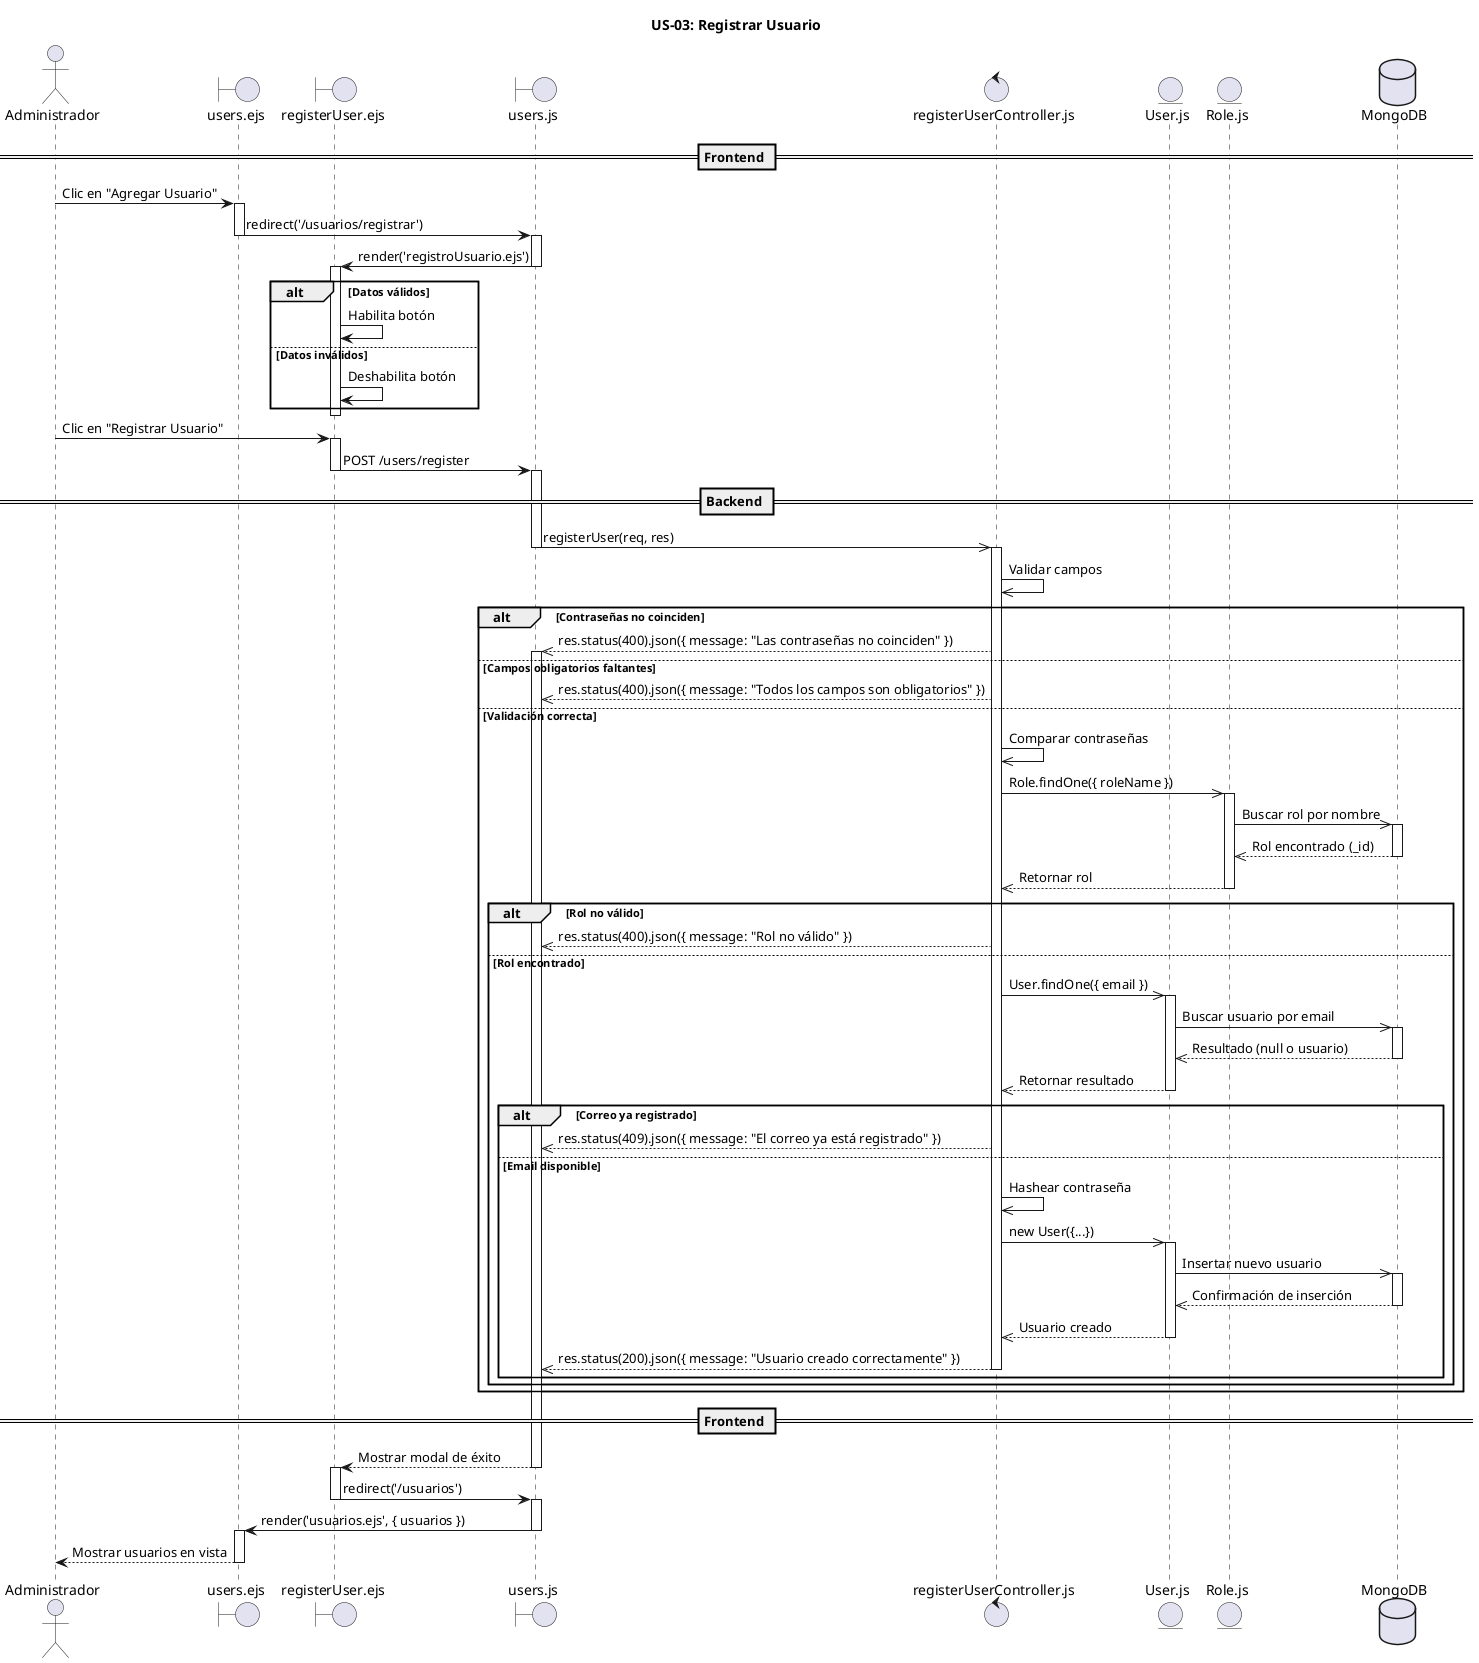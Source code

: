 @startuml
title US-03: Registrar Usuario

actor Administrador

boundary "users.ejs" as VistaUsuarios
boundary "registerUser.ejs" as VistaRegistro
boundary "users.js" as Router
control "registerUserController.js" as Controller
entity "User.js" as UserModel
entity "Role.js" as RoleModel
database "MongoDB" as DB

== Frontend ==
Administrador -> VistaUsuarios : Clic en "Agregar Usuario"
activate VistaUsuarios
VistaUsuarios -> Router : redirect('/usuarios/registrar')
deactivate VistaUsuarios

activate Router
Router -> VistaRegistro : render('registroUsuario.ejs')
deactivate Router

activate VistaRegistro
alt Datos válidos
  VistaRegistro -> VistaRegistro : Habilita botón
else Datos inválidos
  VistaRegistro -> VistaRegistro : Deshabilita botón
end
deactivate VistaRegistro

Administrador -> VistaRegistro : Clic en "Registrar Usuario"
activate VistaRegistro
VistaRegistro -> Router : POST /users/register
deactivate VistaRegistro

== Backend ==
activate Router
Router ->> Controller : registerUser(req, res)
deactivate Router

activate Controller
Controller ->> Controller : Validar campos

alt Contraseñas no coinciden
  Controller -->> Router : res.status(400).json({ message: "Las contraseñas no coinciden" })
  activate Router
else Campos obligatorios faltantes
  Controller -->> Router : res.status(400).json({ message: "Todos los campos son obligatorios" })
else Validación correcta
  Controller ->> Controller : Comparar contraseñas

  Controller ->> RoleModel : Role.findOne({ roleName })
  activate RoleModel
  RoleModel ->> DB : Buscar rol por nombre
  activate DB
  DB -->> RoleModel : Rol encontrado (_id)
  deactivate DB
  RoleModel -->> Controller : Retornar rol
  deactivate RoleModel

  alt Rol no válido
    Controller -->> Router : res.status(400).json({ message: "Rol no válido" })
  else Rol encontrado
    Controller ->> UserModel : User.findOne({ email })
    activate UserModel
    UserModel ->> DB : Buscar usuario por email
    activate DB
    DB -->> UserModel : Resultado (null o usuario)
    deactivate DB
    UserModel -->> Controller : Retornar resultado
    deactivate UserModel

    alt Correo ya registrado
      Controller -->> Router : res.status(409).json({ message: "El correo ya está registrado" })
    else Email disponible
      Controller ->> Controller : Hashear contraseña

      Controller ->> UserModel : new User({...})
      activate UserModel
      UserModel ->> DB : Insertar nuevo usuario
      activate DB
      DB -->> UserModel : Confirmación de inserción
      deactivate DB
      UserModel -->> Controller : Usuario creado
      deactivate UserModel

      Controller -->> Router : res.status(200).json({ message: "Usuario creado correctamente" })
      deactivate Controller
    end
  end
end



== Frontend ==
Router --> VistaRegistro : Mostrar modal de éxito
deactivate Router

activate VistaRegistro
VistaRegistro -> Router : redirect('/usuarios')
deactivate VistaRegistro

activate Router
Router -> VistaUsuarios : render('usuarios.ejs', { usuarios })
deactivate Router

activate VistaUsuarios
VistaUsuarios --> Administrador : Mostrar usuarios en vista
deactivate VistaUsuarios

@enduml
